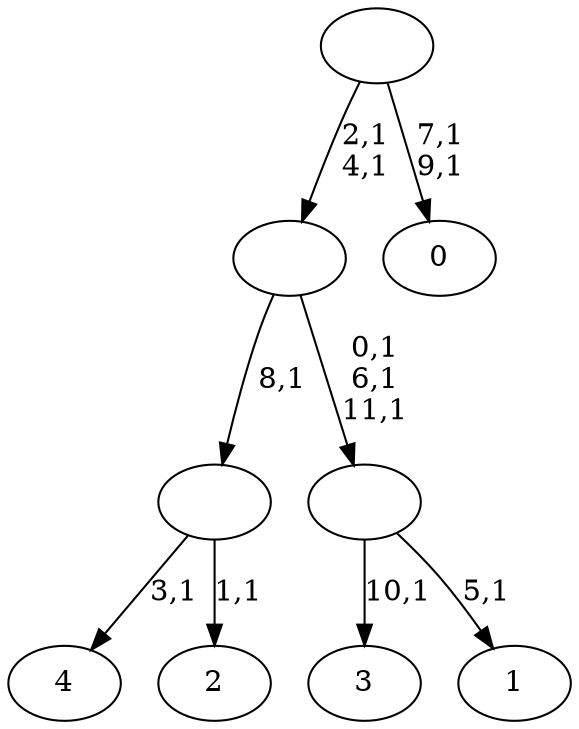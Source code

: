 digraph T {
	17 [label="4"]
	15 [label="3"]
	13 [label="2"]
	11 [label=""]
	10 [label="1"]
	8 [label=""]
	5 [label=""]
	3 [label="0"]
	0 [label=""]
	11 -> 13 [label="1,1"]
	11 -> 17 [label="3,1"]
	8 -> 10 [label="5,1"]
	8 -> 15 [label="10,1"]
	5 -> 8 [label="0,1\n6,1\n11,1"]
	5 -> 11 [label="8,1"]
	0 -> 3 [label="7,1\n9,1"]
	0 -> 5 [label="2,1\n4,1"]
}
